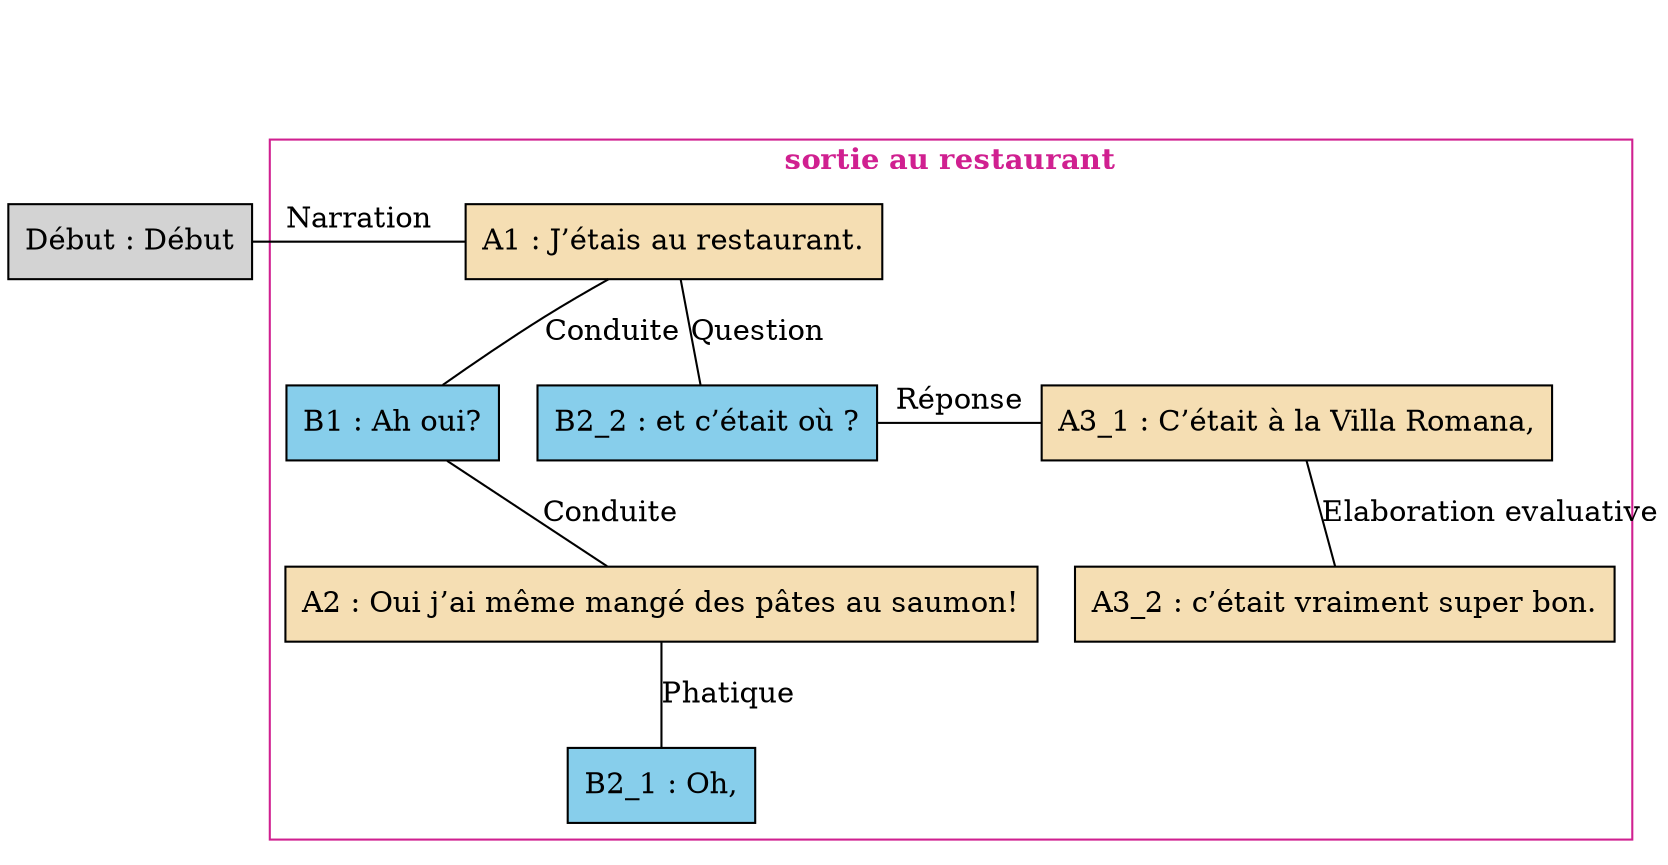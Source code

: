 digraph "Bac_a_sable_-_E07" {
	node [shape=box style=filled]
	newrank=true
	zero [style=invis]
	"Début" [label="Début : Début"]
	A1 [label="A1 : J’étais au restaurant." fillcolor=wheat]
	B1 [label="B1 : Ah oui?" fillcolor=skyblue]
	A2 [label="A2 : Oui j’ai même mangé des pâtes au saumon!" fillcolor=wheat]
	B2_1 [label="B2_1 : Oh," fillcolor=skyblue]
	B2_2 [label="B2_2 : et c’était où ?" fillcolor=skyblue]
	A3_1 [label="A3_1 : C’était à la Villa Romana," fillcolor=wheat]
	A3_2 [label="A3_2 : c’était vraiment super bon." fillcolor=wheat]
	zero -> "Début" [label="" style=invis]
	zero -> A1 [style=invis weight=1]
	"Début" -> A1 [label=Narration constraint=false dir=none]
	A1 -> B1 [label=Conduite dir=none weight=2]
	B1 -> A2 [label=Conduite dir=none weight=2]
	A2 -> B2_1 [label=Phatique dir=none weight=2]
	A1 -> B2_2 [label=Question dir=none weight=2]
	A1 -> A3_1 [style=invis weight=1]
	B2_2 -> A3_1 [label="Réponse" constraint=false dir=none]
	A3_1 -> A3_2 [label="Elaboration evaluative" dir=none weight=2]
	subgraph cluster_0 {
		label=<<B>sortie au restaurant</B>>
		color=violetred
		fontcolor=violetred
		A1
		B1
		A2
		B2_1
		B2_2
		A3_1
		A3_2
	}
}
